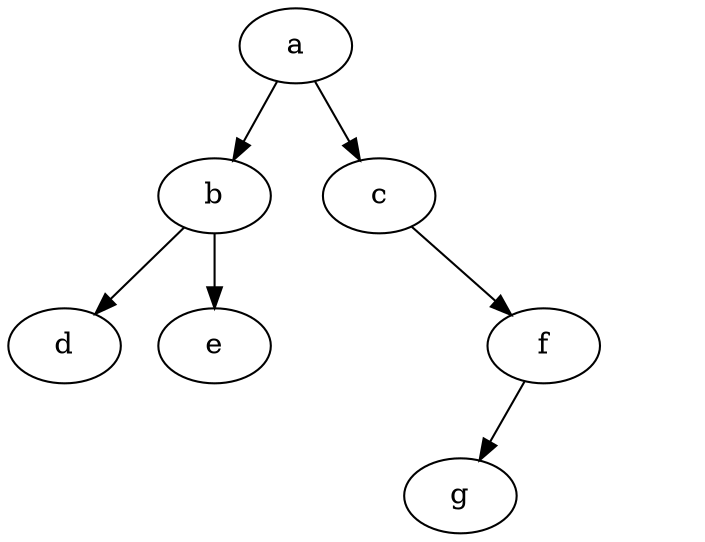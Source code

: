 digraph G {
  a -> { b c }
  b -> { d e }
  c -> null0 [style="invis"]
  c -> f
  null0 [style="invis"]
  f -> g
  f -> null1 [style="invis"]
  null1 [style="invis"]
}
